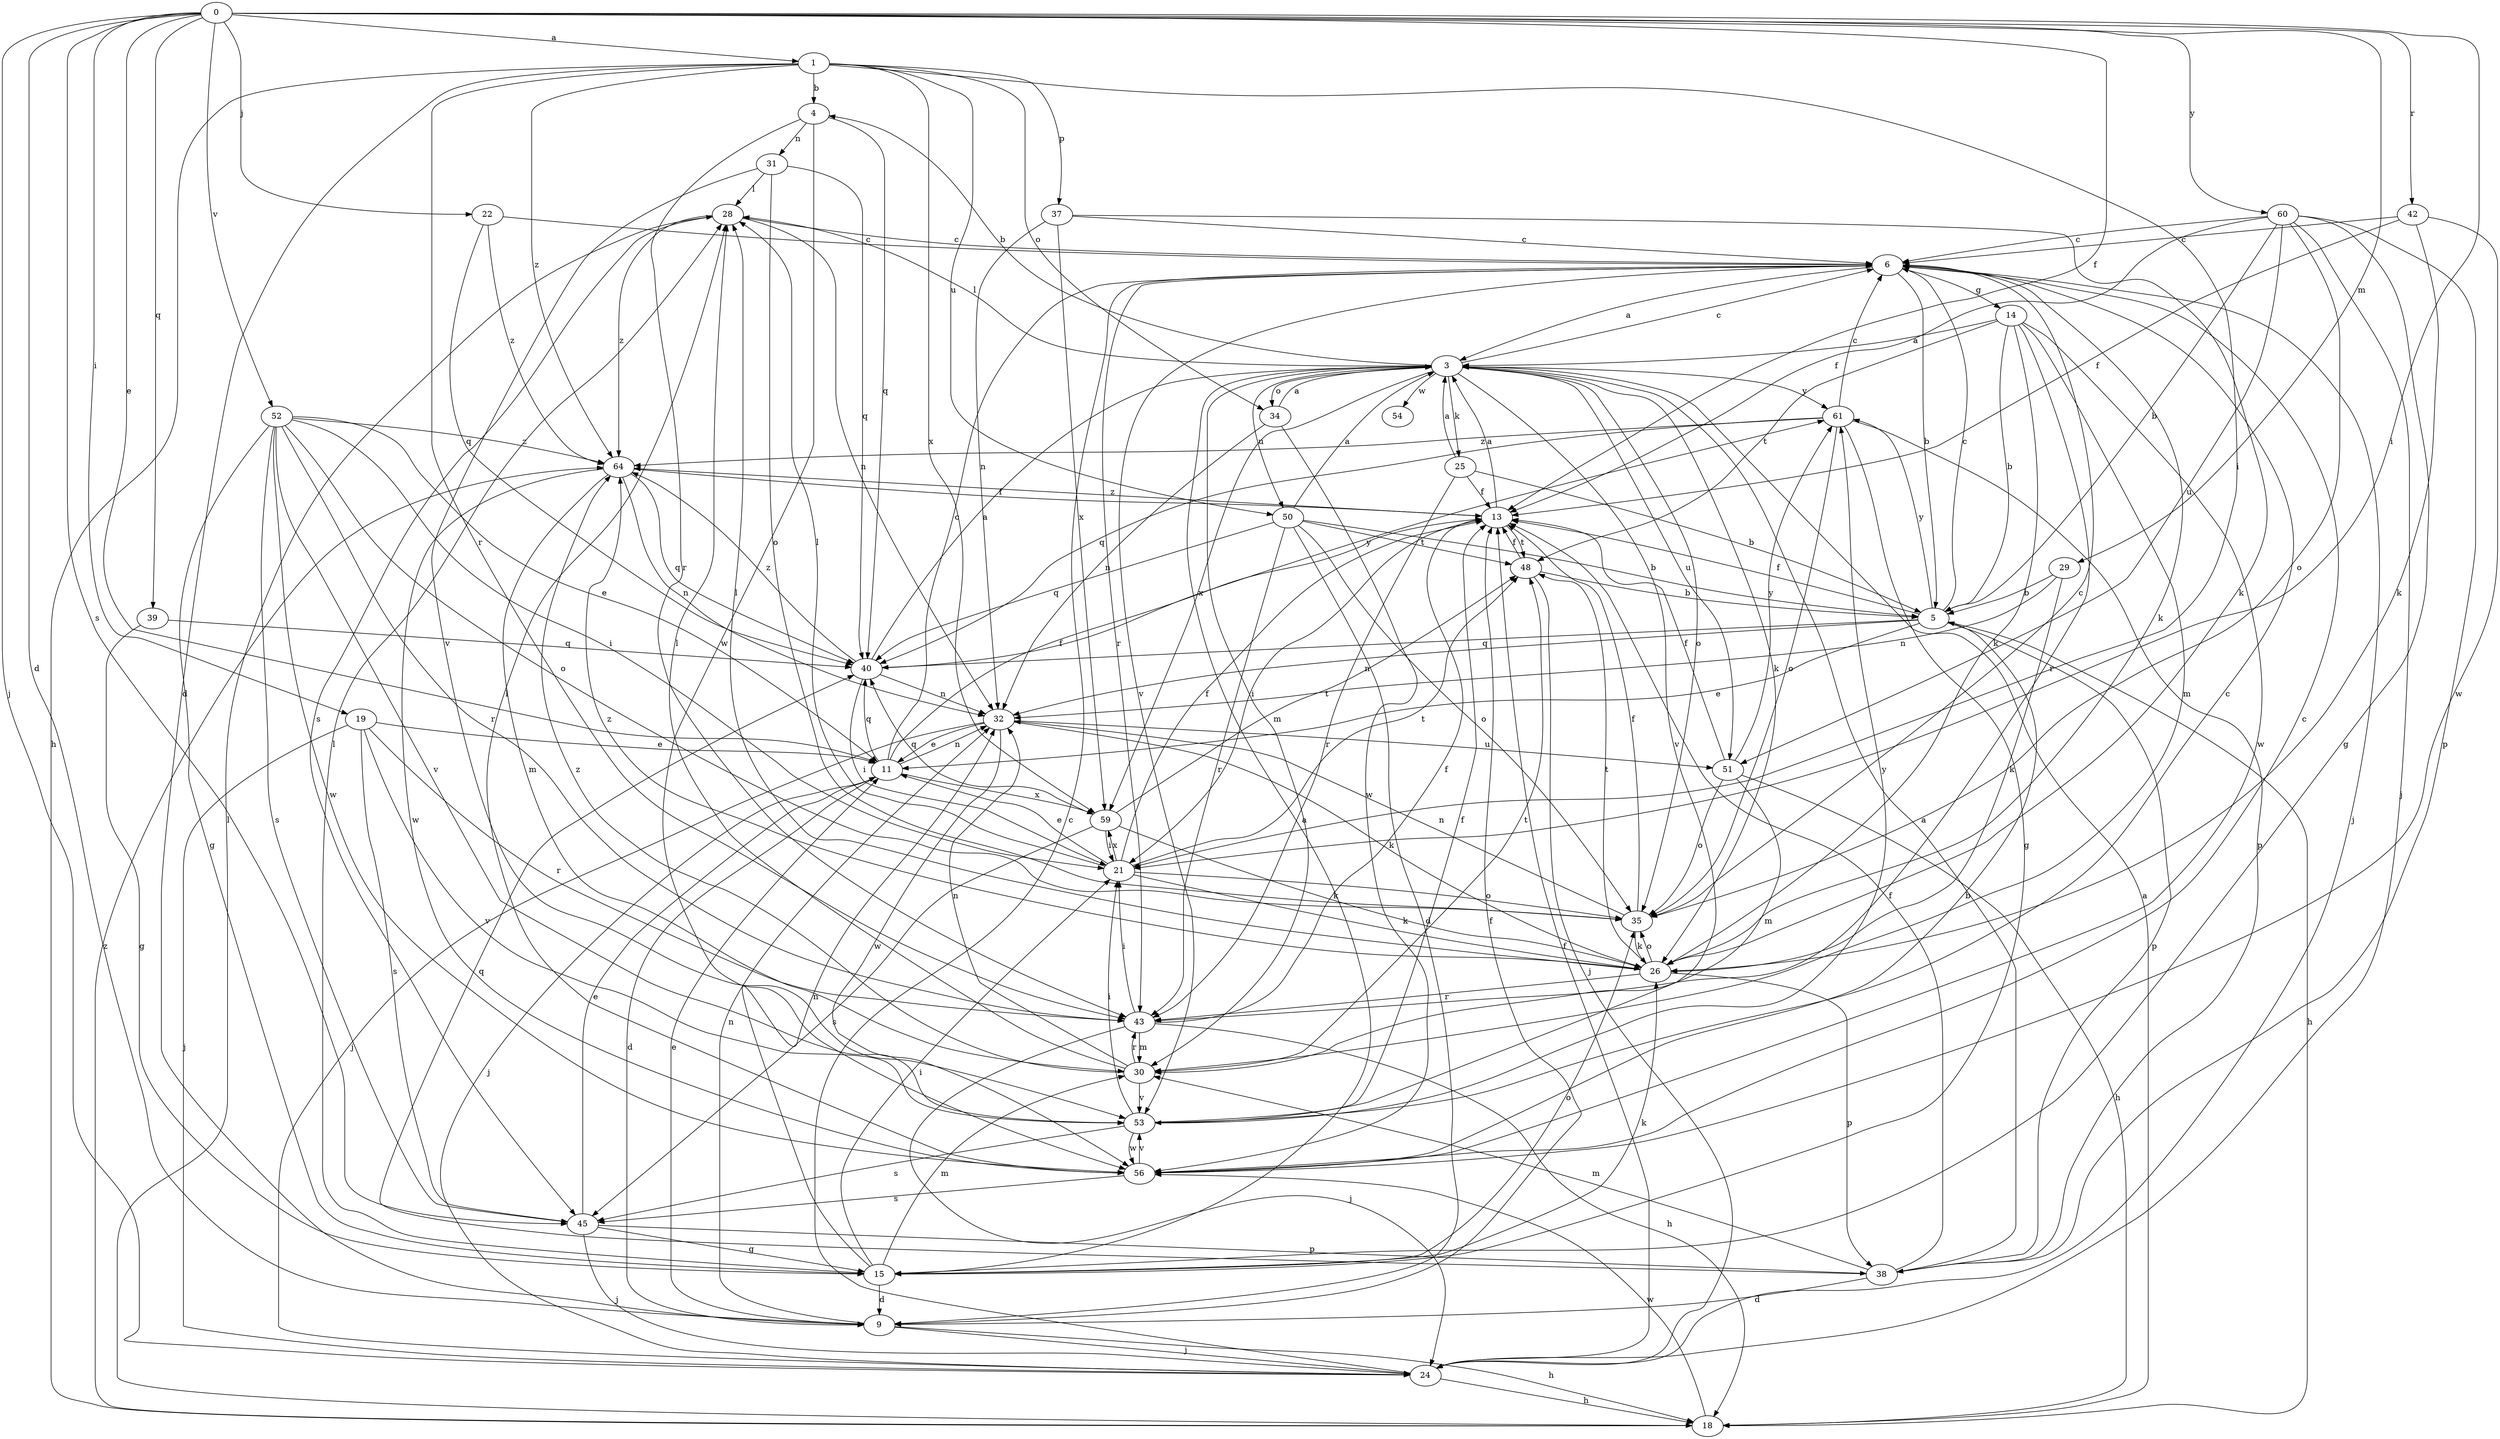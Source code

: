 strict digraph  {
0;
1;
3;
4;
5;
6;
9;
11;
13;
14;
15;
18;
19;
21;
22;
24;
25;
26;
28;
29;
30;
31;
32;
34;
35;
37;
38;
39;
40;
42;
43;
45;
48;
50;
51;
52;
53;
54;
56;
59;
60;
61;
64;
0 -> 1  [label=a];
0 -> 9  [label=d];
0 -> 11  [label=e];
0 -> 13  [label=f];
0 -> 19  [label=i];
0 -> 21  [label=i];
0 -> 22  [label=j];
0 -> 24  [label=j];
0 -> 29  [label=m];
0 -> 39  [label=q];
0 -> 42  [label=r];
0 -> 45  [label=s];
0 -> 52  [label=v];
0 -> 60  [label=y];
1 -> 4  [label=b];
1 -> 9  [label=d];
1 -> 18  [label=h];
1 -> 21  [label=i];
1 -> 34  [label=o];
1 -> 37  [label=p];
1 -> 43  [label=r];
1 -> 50  [label=u];
1 -> 59  [label=x];
1 -> 64  [label=z];
3 -> 4  [label=b];
3 -> 6  [label=c];
3 -> 25  [label=k];
3 -> 26  [label=k];
3 -> 28  [label=l];
3 -> 30  [label=m];
3 -> 34  [label=o];
3 -> 35  [label=o];
3 -> 50  [label=u];
3 -> 51  [label=u];
3 -> 53  [label=v];
3 -> 54  [label=w];
3 -> 59  [label=x];
3 -> 61  [label=y];
4 -> 31  [label=n];
4 -> 40  [label=q];
4 -> 43  [label=r];
4 -> 56  [label=w];
5 -> 6  [label=c];
5 -> 11  [label=e];
5 -> 13  [label=f];
5 -> 18  [label=h];
5 -> 32  [label=n];
5 -> 38  [label=p];
5 -> 40  [label=q];
5 -> 61  [label=y];
6 -> 3  [label=a];
6 -> 5  [label=b];
6 -> 14  [label=g];
6 -> 24  [label=j];
6 -> 26  [label=k];
6 -> 43  [label=r];
6 -> 53  [label=v];
9 -> 11  [label=e];
9 -> 13  [label=f];
9 -> 18  [label=h];
9 -> 24  [label=j];
9 -> 32  [label=n];
11 -> 6  [label=c];
11 -> 9  [label=d];
11 -> 13  [label=f];
11 -> 24  [label=j];
11 -> 32  [label=n];
11 -> 40  [label=q];
11 -> 59  [label=x];
13 -> 3  [label=a];
13 -> 21  [label=i];
13 -> 48  [label=t];
13 -> 64  [label=z];
14 -> 3  [label=a];
14 -> 5  [label=b];
14 -> 26  [label=k];
14 -> 30  [label=m];
14 -> 43  [label=r];
14 -> 48  [label=t];
14 -> 56  [label=w];
15 -> 3  [label=a];
15 -> 9  [label=d];
15 -> 21  [label=i];
15 -> 26  [label=k];
15 -> 28  [label=l];
15 -> 30  [label=m];
15 -> 32  [label=n];
15 -> 35  [label=o];
18 -> 3  [label=a];
18 -> 28  [label=l];
18 -> 56  [label=w];
18 -> 64  [label=z];
19 -> 11  [label=e];
19 -> 24  [label=j];
19 -> 43  [label=r];
19 -> 45  [label=s];
19 -> 53  [label=v];
21 -> 11  [label=e];
21 -> 13  [label=f];
21 -> 26  [label=k];
21 -> 28  [label=l];
21 -> 35  [label=o];
21 -> 48  [label=t];
21 -> 59  [label=x];
22 -> 6  [label=c];
22 -> 40  [label=q];
22 -> 64  [label=z];
24 -> 6  [label=c];
24 -> 13  [label=f];
24 -> 18  [label=h];
25 -> 3  [label=a];
25 -> 5  [label=b];
25 -> 13  [label=f];
25 -> 43  [label=r];
26 -> 28  [label=l];
26 -> 35  [label=o];
26 -> 38  [label=p];
26 -> 43  [label=r];
26 -> 48  [label=t];
26 -> 64  [label=z];
28 -> 6  [label=c];
28 -> 32  [label=n];
28 -> 45  [label=s];
28 -> 64  [label=z];
29 -> 5  [label=b];
29 -> 26  [label=k];
29 -> 32  [label=n];
30 -> 28  [label=l];
30 -> 32  [label=n];
30 -> 43  [label=r];
30 -> 48  [label=t];
30 -> 53  [label=v];
30 -> 64  [label=z];
31 -> 28  [label=l];
31 -> 35  [label=o];
31 -> 40  [label=q];
31 -> 53  [label=v];
32 -> 11  [label=e];
32 -> 24  [label=j];
32 -> 26  [label=k];
32 -> 51  [label=u];
32 -> 56  [label=w];
34 -> 3  [label=a];
34 -> 32  [label=n];
34 -> 56  [label=w];
35 -> 6  [label=c];
35 -> 13  [label=f];
35 -> 26  [label=k];
35 -> 32  [label=n];
37 -> 6  [label=c];
37 -> 26  [label=k];
37 -> 32  [label=n];
37 -> 59  [label=x];
38 -> 3  [label=a];
38 -> 9  [label=d];
38 -> 13  [label=f];
38 -> 30  [label=m];
38 -> 40  [label=q];
39 -> 15  [label=g];
39 -> 40  [label=q];
40 -> 3  [label=a];
40 -> 21  [label=i];
40 -> 32  [label=n];
40 -> 61  [label=y];
40 -> 64  [label=z];
42 -> 6  [label=c];
42 -> 13  [label=f];
42 -> 26  [label=k];
42 -> 56  [label=w];
43 -> 13  [label=f];
43 -> 18  [label=h];
43 -> 21  [label=i];
43 -> 24  [label=j];
43 -> 30  [label=m];
45 -> 11  [label=e];
45 -> 15  [label=g];
45 -> 24  [label=j];
45 -> 38  [label=p];
48 -> 5  [label=b];
48 -> 13  [label=f];
48 -> 24  [label=j];
50 -> 3  [label=a];
50 -> 5  [label=b];
50 -> 9  [label=d];
50 -> 35  [label=o];
50 -> 40  [label=q];
50 -> 43  [label=r];
50 -> 48  [label=t];
51 -> 13  [label=f];
51 -> 18  [label=h];
51 -> 30  [label=m];
51 -> 35  [label=o];
51 -> 61  [label=y];
52 -> 11  [label=e];
52 -> 15  [label=g];
52 -> 21  [label=i];
52 -> 35  [label=o];
52 -> 43  [label=r];
52 -> 45  [label=s];
52 -> 53  [label=v];
52 -> 56  [label=w];
52 -> 64  [label=z];
53 -> 6  [label=c];
53 -> 13  [label=f];
53 -> 21  [label=i];
53 -> 45  [label=s];
53 -> 56  [label=w];
53 -> 61  [label=y];
56 -> 5  [label=b];
56 -> 6  [label=c];
56 -> 28  [label=l];
56 -> 45  [label=s];
56 -> 53  [label=v];
59 -> 21  [label=i];
59 -> 26  [label=k];
59 -> 40  [label=q];
59 -> 45  [label=s];
59 -> 48  [label=t];
60 -> 5  [label=b];
60 -> 6  [label=c];
60 -> 13  [label=f];
60 -> 15  [label=g];
60 -> 24  [label=j];
60 -> 35  [label=o];
60 -> 38  [label=p];
60 -> 51  [label=u];
61 -> 6  [label=c];
61 -> 15  [label=g];
61 -> 35  [label=o];
61 -> 38  [label=p];
61 -> 40  [label=q];
61 -> 64  [label=z];
64 -> 13  [label=f];
64 -> 30  [label=m];
64 -> 32  [label=n];
64 -> 40  [label=q];
64 -> 56  [label=w];
}
